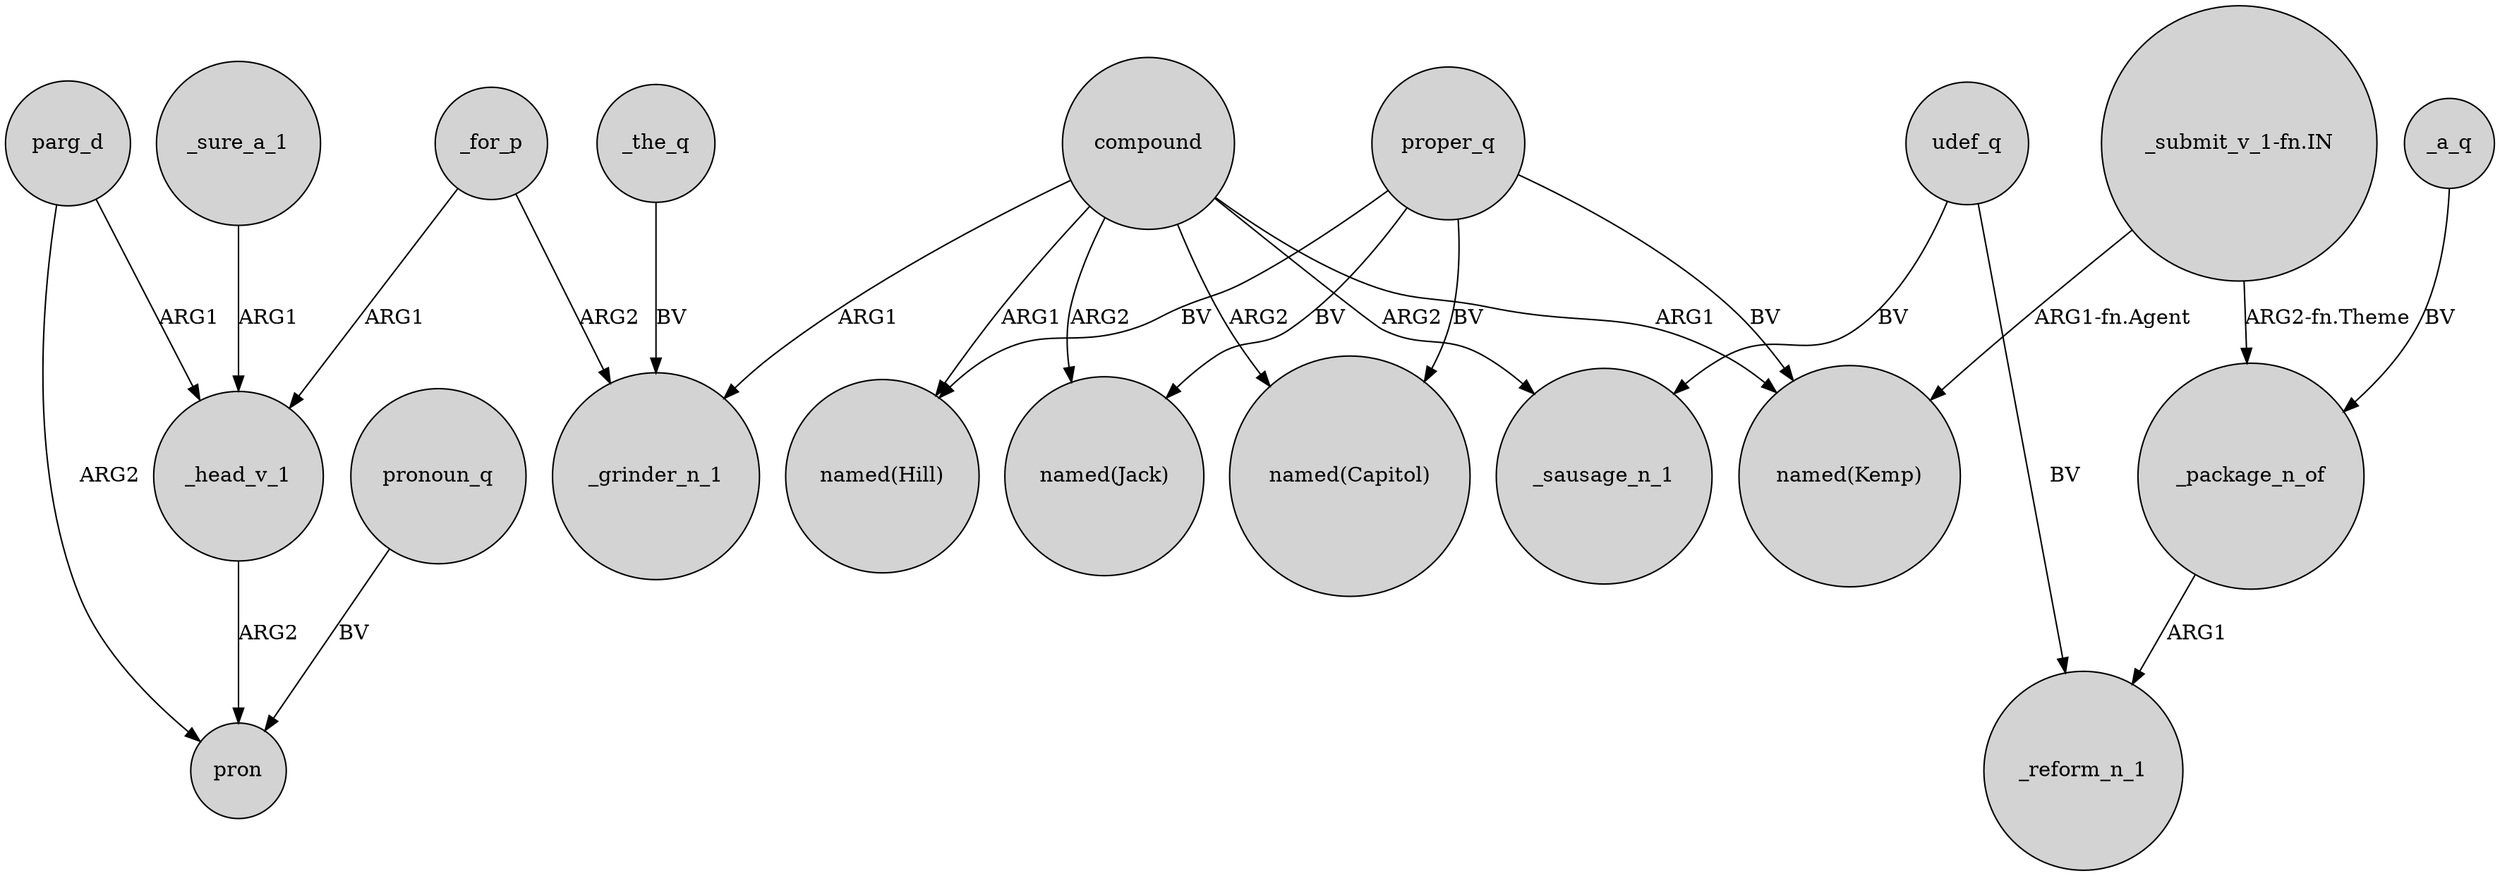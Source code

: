 digraph {
	node [shape=circle style=filled]
	parg_d -> _head_v_1 [label=ARG1]
	proper_q -> "named(Kemp)" [label=BV]
	compound -> "named(Capitol)" [label=ARG2]
	_sure_a_1 -> _head_v_1 [label=ARG1]
	"_submit_v_1-fn.IN" -> _package_n_of [label="ARG2-fn.Theme"]
	_package_n_of -> _reform_n_1 [label=ARG1]
	compound -> "named(Kemp)" [label=ARG1]
	compound -> "named(Hill)" [label=ARG1]
	_the_q -> _grinder_n_1 [label=BV]
	parg_d -> pron [label=ARG2]
	udef_q -> _reform_n_1 [label=BV]
	compound -> "named(Jack)" [label=ARG2]
	pronoun_q -> pron [label=BV]
	_head_v_1 -> pron [label=ARG2]
	proper_q -> "named(Hill)" [label=BV]
	proper_q -> "named(Jack)" [label=BV]
	_a_q -> _package_n_of [label=BV]
	compound -> _grinder_n_1 [label=ARG1]
	"_submit_v_1-fn.IN" -> "named(Kemp)" [label="ARG1-fn.Agent"]
	_for_p -> _head_v_1 [label=ARG1]
	_for_p -> _grinder_n_1 [label=ARG2]
	udef_q -> _sausage_n_1 [label=BV]
	compound -> _sausage_n_1 [label=ARG2]
	proper_q -> "named(Capitol)" [label=BV]
}
